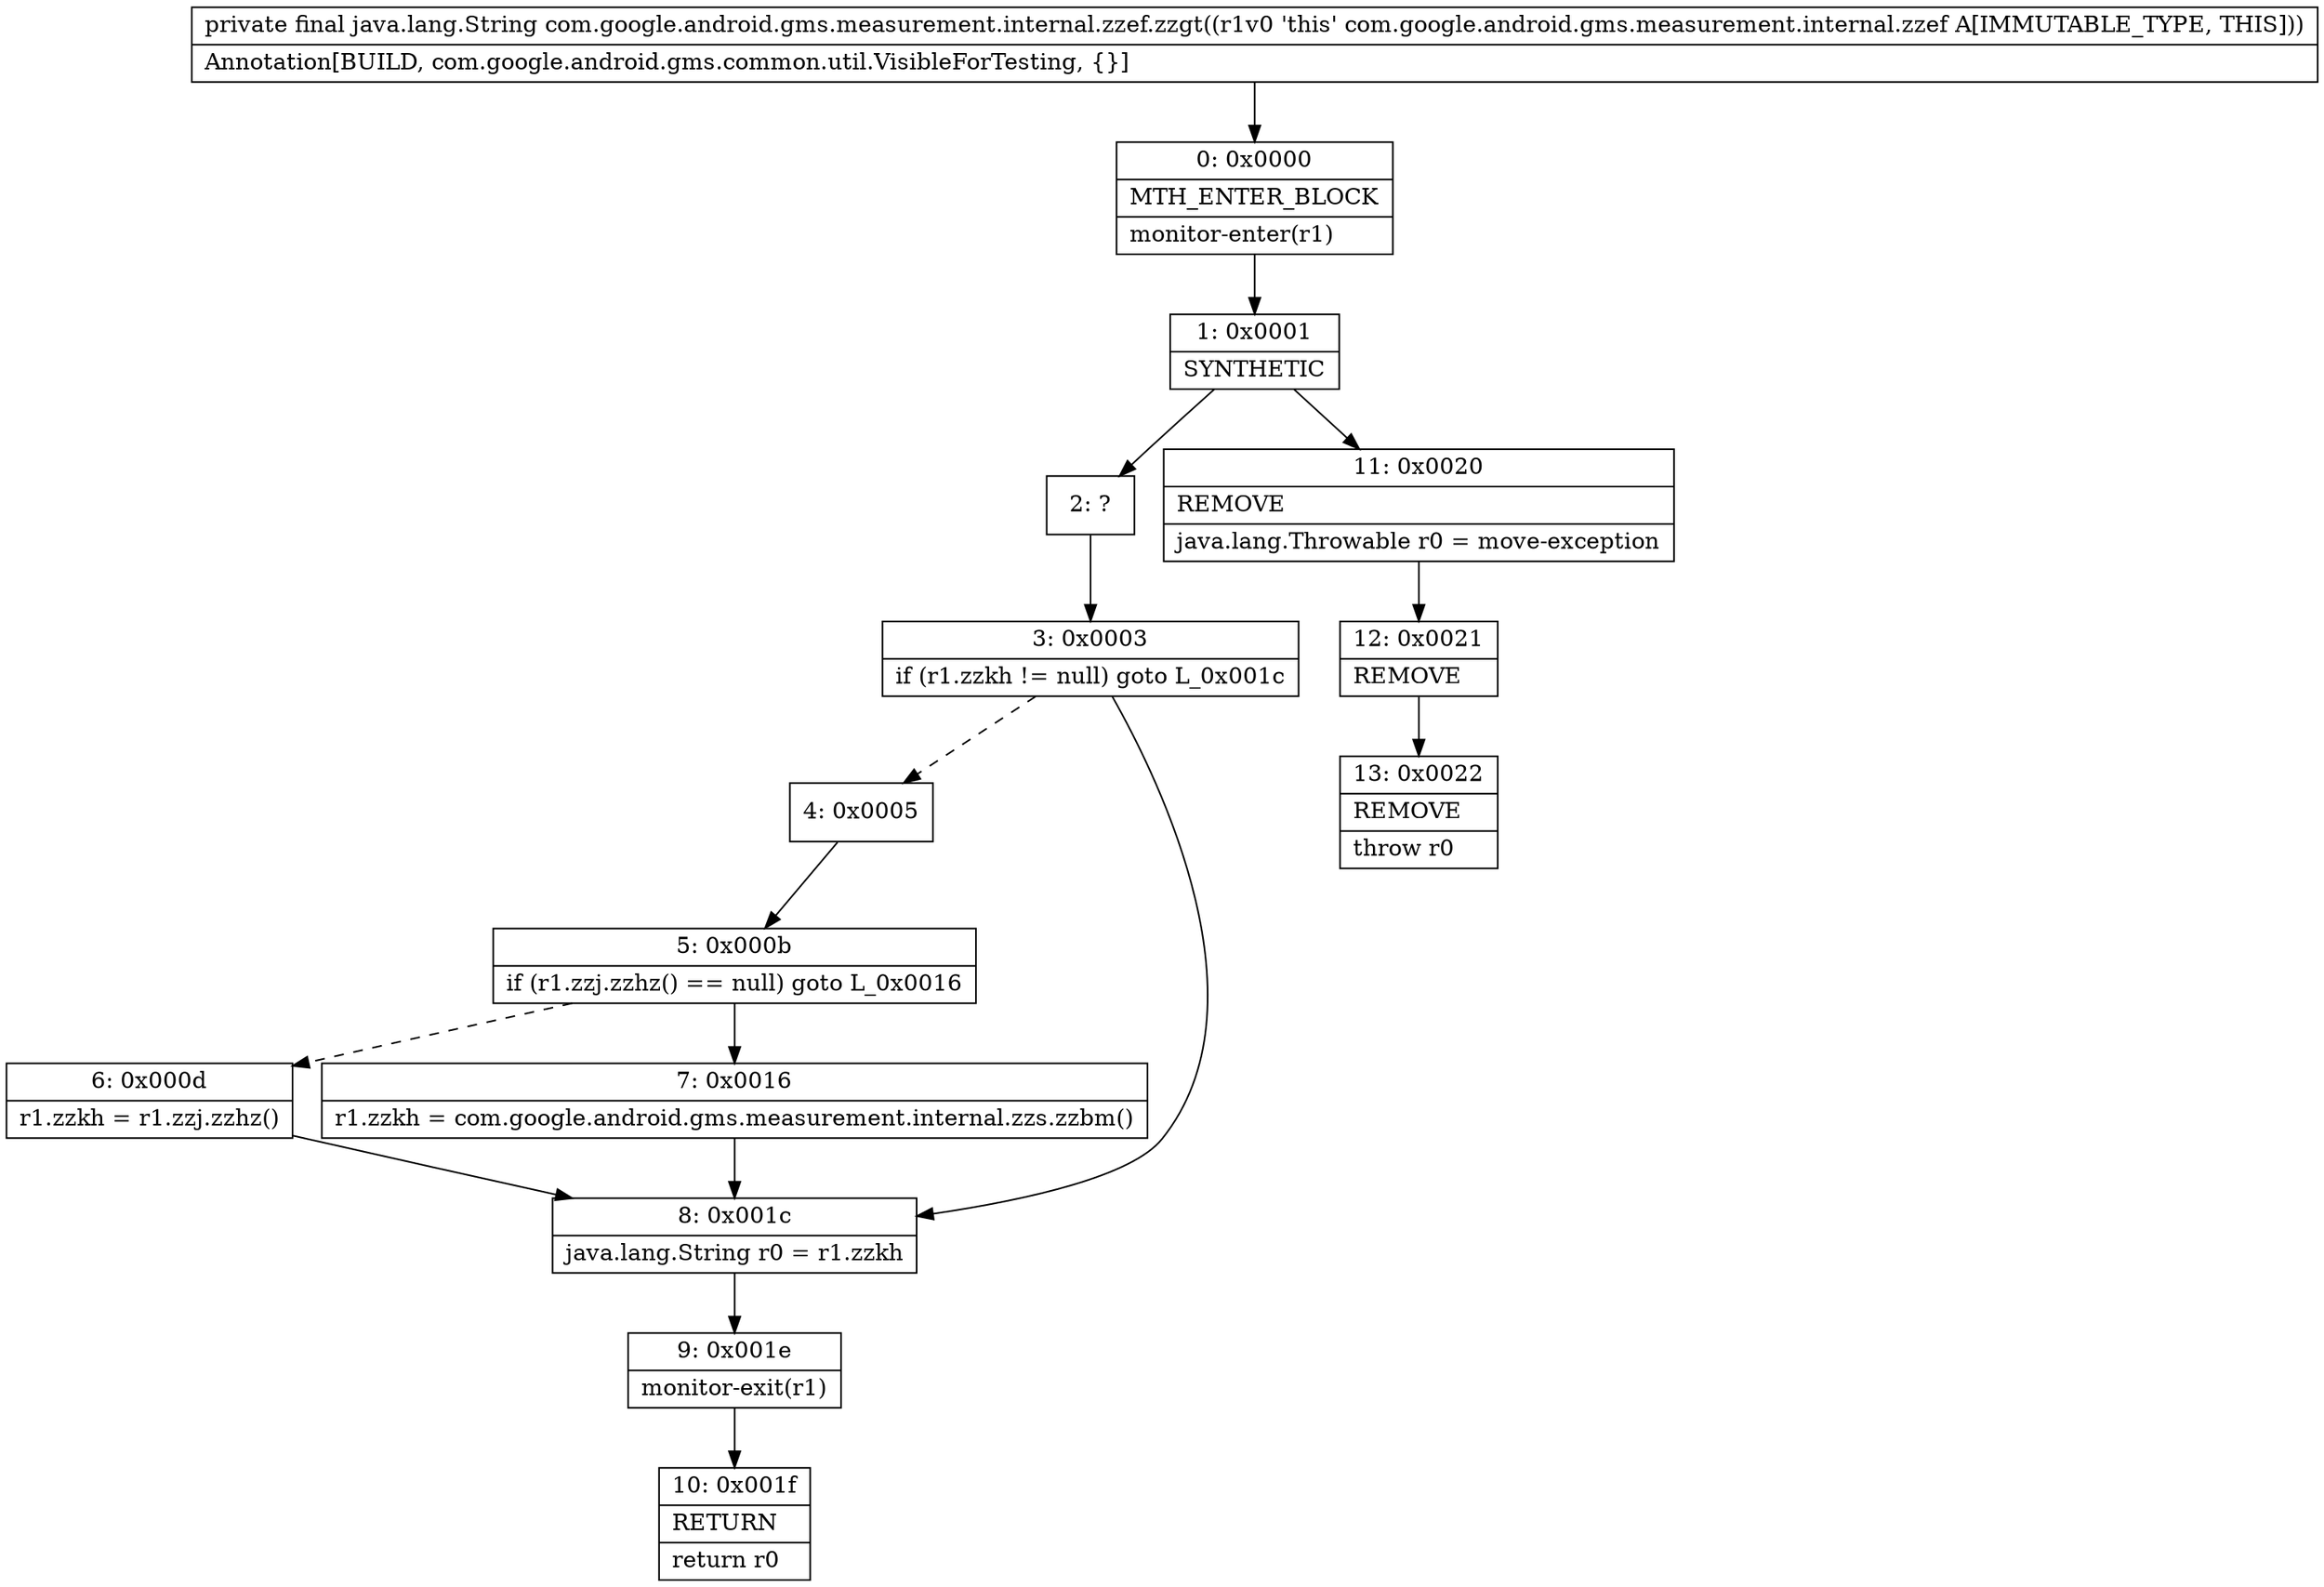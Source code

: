 digraph "CFG forcom.google.android.gms.measurement.internal.zzef.zzgt()Ljava\/lang\/String;" {
Node_0 [shape=record,label="{0\:\ 0x0000|MTH_ENTER_BLOCK\l|monitor\-enter(r1)\l}"];
Node_1 [shape=record,label="{1\:\ 0x0001|SYNTHETIC\l}"];
Node_2 [shape=record,label="{2\:\ ?}"];
Node_3 [shape=record,label="{3\:\ 0x0003|if (r1.zzkh != null) goto L_0x001c\l}"];
Node_4 [shape=record,label="{4\:\ 0x0005}"];
Node_5 [shape=record,label="{5\:\ 0x000b|if (r1.zzj.zzhz() == null) goto L_0x0016\l}"];
Node_6 [shape=record,label="{6\:\ 0x000d|r1.zzkh = r1.zzj.zzhz()\l}"];
Node_7 [shape=record,label="{7\:\ 0x0016|r1.zzkh = com.google.android.gms.measurement.internal.zzs.zzbm()\l}"];
Node_8 [shape=record,label="{8\:\ 0x001c|java.lang.String r0 = r1.zzkh\l}"];
Node_9 [shape=record,label="{9\:\ 0x001e|monitor\-exit(r1)\l}"];
Node_10 [shape=record,label="{10\:\ 0x001f|RETURN\l|return r0\l}"];
Node_11 [shape=record,label="{11\:\ 0x0020|REMOVE\l|java.lang.Throwable r0 = move\-exception\l}"];
Node_12 [shape=record,label="{12\:\ 0x0021|REMOVE\l}"];
Node_13 [shape=record,label="{13\:\ 0x0022|REMOVE\l|throw r0\l}"];
MethodNode[shape=record,label="{private final java.lang.String com.google.android.gms.measurement.internal.zzef.zzgt((r1v0 'this' com.google.android.gms.measurement.internal.zzef A[IMMUTABLE_TYPE, THIS]))  | Annotation[BUILD, com.google.android.gms.common.util.VisibleForTesting, \{\}]\l}"];
MethodNode -> Node_0;
Node_0 -> Node_1;
Node_1 -> Node_2;
Node_1 -> Node_11;
Node_2 -> Node_3;
Node_3 -> Node_4[style=dashed];
Node_3 -> Node_8;
Node_4 -> Node_5;
Node_5 -> Node_6[style=dashed];
Node_5 -> Node_7;
Node_6 -> Node_8;
Node_7 -> Node_8;
Node_8 -> Node_9;
Node_9 -> Node_10;
Node_11 -> Node_12;
Node_12 -> Node_13;
}


